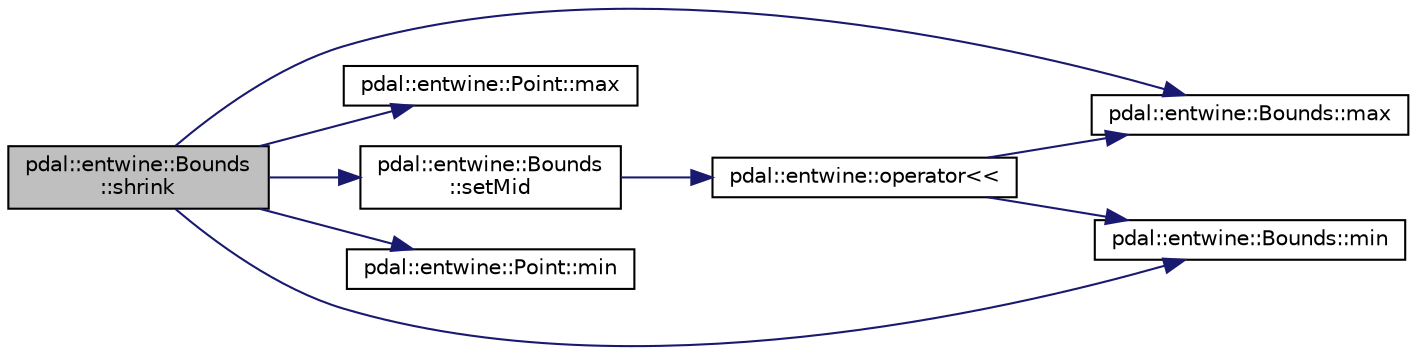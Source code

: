 digraph "pdal::entwine::Bounds::shrink"
{
  edge [fontname="Helvetica",fontsize="10",labelfontname="Helvetica",labelfontsize="10"];
  node [fontname="Helvetica",fontsize="10",shape=record];
  rankdir="LR";
  Node1 [label="pdal::entwine::Bounds\l::shrink",height=0.2,width=0.4,color="black", fillcolor="grey75", style="filled", fontcolor="black"];
  Node1 -> Node2 [color="midnightblue",fontsize="10",style="solid",fontname="Helvetica"];
  Node2 [label="pdal::entwine::Bounds::max",height=0.2,width=0.4,color="black", fillcolor="white", style="filled",URL="$classpdal_1_1entwine_1_1Bounds.html#ada24966b1e21a6118dae010ed1e24803"];
  Node1 -> Node3 [color="midnightblue",fontsize="10",style="solid",fontname="Helvetica"];
  Node3 [label="pdal::entwine::Point::max",height=0.2,width=0.4,color="black", fillcolor="white", style="filled",URL="$classpdal_1_1entwine_1_1Point.html#a8c19e8439d9c8b310f743e694d72748f"];
  Node1 -> Node4 [color="midnightblue",fontsize="10",style="solid",fontname="Helvetica"];
  Node4 [label="pdal::entwine::Bounds::min",height=0.2,width=0.4,color="black", fillcolor="white", style="filled",URL="$classpdal_1_1entwine_1_1Bounds.html#a84002d285e0f6bfeef4ace7f79b783c8"];
  Node1 -> Node5 [color="midnightblue",fontsize="10",style="solid",fontname="Helvetica"];
  Node5 [label="pdal::entwine::Point::min",height=0.2,width=0.4,color="black", fillcolor="white", style="filled",URL="$classpdal_1_1entwine_1_1Point.html#aae561b2912250fcb6657376500651753"];
  Node1 -> Node6 [color="midnightblue",fontsize="10",style="solid",fontname="Helvetica"];
  Node6 [label="pdal::entwine::Bounds\l::setMid",height=0.2,width=0.4,color="black", fillcolor="white", style="filled",URL="$classpdal_1_1entwine_1_1Bounds.html#abba3dd337b171b5b24b309c184778e6f"];
  Node6 -> Node7 [color="midnightblue",fontsize="10",style="solid",fontname="Helvetica"];
  Node7 [label="pdal::entwine::operator\<\<",height=0.2,width=0.4,color="black", fillcolor="white", style="filled",URL="$namespacepdal_1_1entwine.html#a0e121edf608aed244a8b7d7e322b05bd"];
  Node7 -> Node2 [color="midnightblue",fontsize="10",style="solid",fontname="Helvetica"];
  Node7 -> Node4 [color="midnightblue",fontsize="10",style="solid",fontname="Helvetica"];
}
